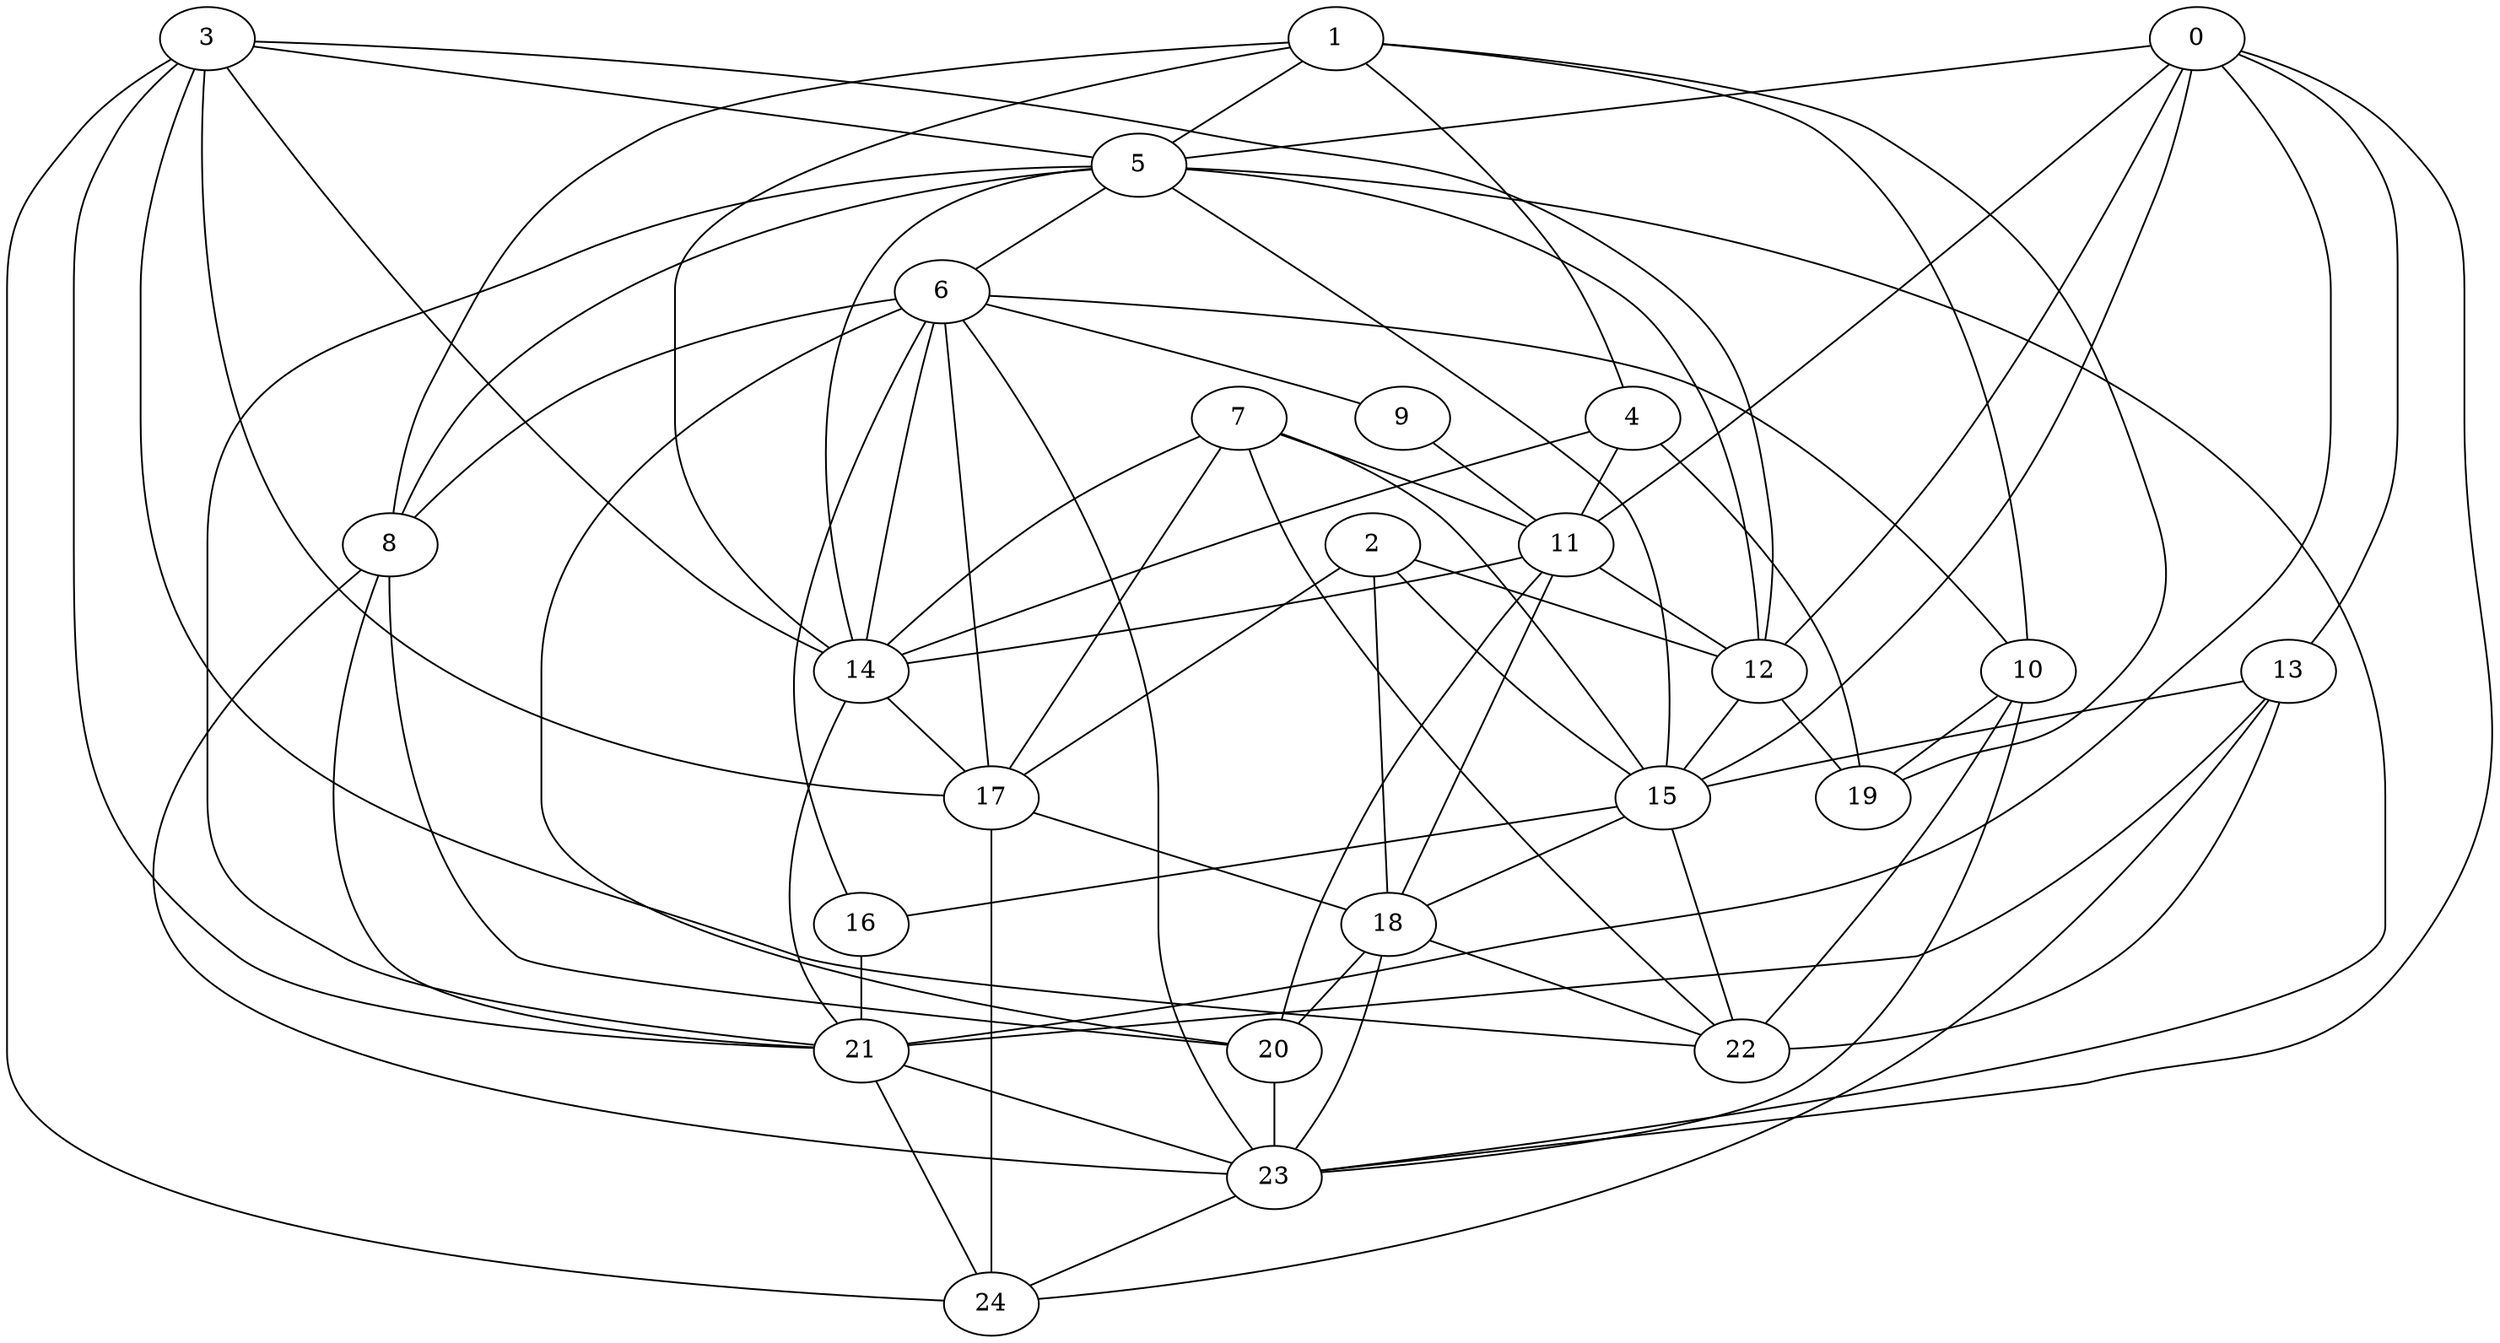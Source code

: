 strict graph "gnp_random_graph(25,0.25)" {
0;
1;
2;
3;
4;
5;
6;
7;
8;
9;
10;
11;
12;
13;
14;
15;
16;
17;
18;
19;
20;
21;
22;
23;
24;
0 -- 5  [is_available=True, prob="0.435378221227"];
0 -- 11  [is_available=True, prob="0.529467266665"];
0 -- 12  [is_available=True, prob="0.268673157209"];
0 -- 13  [is_available=True, prob="1.0"];
0 -- 15  [is_available=True, prob="0.769914423331"];
0 -- 21  [is_available=True, prob="0.867170236369"];
0 -- 23  [is_available=True, prob="0.833833937119"];
1 -- 4  [is_available=True, prob="1.0"];
1 -- 5  [is_available=True, prob="1.0"];
1 -- 8  [is_available=True, prob="0.363970301329"];
1 -- 10  [is_available=True, prob="0.228991269897"];
1 -- 14  [is_available=True, prob="0.453102887927"];
1 -- 19  [is_available=True, prob="0.145644718757"];
2 -- 17  [is_available=True, prob="0.582715007776"];
2 -- 18  [is_available=True, prob="0.407532374294"];
2 -- 12  [is_available=True, prob="0.0248244099158"];
2 -- 15  [is_available=True, prob="1.0"];
3 -- 5  [is_available=True, prob="1.0"];
3 -- 12  [is_available=True, prob="0.22146959479"];
3 -- 14  [is_available=True, prob="0.182319719937"];
3 -- 17  [is_available=True, prob="1.0"];
3 -- 21  [is_available=True, prob="0.877169733031"];
3 -- 22  [is_available=True, prob="1.0"];
3 -- 24  [is_available=True, prob="0.718967332388"];
4 -- 19  [is_available=True, prob="1.0"];
4 -- 11  [is_available=True, prob="0.65737018993"];
4 -- 14  [is_available=True, prob="0.871162077111"];
5 -- 6  [is_available=True, prob="0.469489622164"];
5 -- 8  [is_available=True, prob="0.72884664061"];
5 -- 12  [is_available=True, prob="0.00880686914342"];
5 -- 14  [is_available=True, prob="1.0"];
5 -- 15  [is_available=True, prob="0.914553455973"];
5 -- 21  [is_available=True, prob="1.0"];
5 -- 23  [is_available=True, prob="0.398449019517"];
6 -- 8  [is_available=True, prob="0.309244058207"];
6 -- 9  [is_available=True, prob="0.74806996454"];
6 -- 10  [is_available=True, prob="0.473204840132"];
6 -- 14  [is_available=True, prob="0.0374679954222"];
6 -- 16  [is_available=True, prob="0.711203423489"];
6 -- 17  [is_available=True, prob="1.0"];
6 -- 20  [is_available=True, prob="1.0"];
6 -- 23  [is_available=True, prob="0.339472796433"];
7 -- 17  [is_available=True, prob="0.983260645704"];
7 -- 11  [is_available=True, prob="0.364622836816"];
7 -- 22  [is_available=True, prob="0.227621753119"];
7 -- 14  [is_available=True, prob="1.0"];
7 -- 15  [is_available=True, prob="0.887040114212"];
8 -- 20  [is_available=True, prob="0.872937451274"];
8 -- 21  [is_available=True, prob="0.631550407318"];
8 -- 23  [is_available=True, prob="1.0"];
9 -- 11  [is_available=True, prob="1.0"];
10 -- 19  [is_available=True, prob="0.00528374868774"];
10 -- 22  [is_available=True, prob="1.0"];
10 -- 23  [is_available=True, prob="0.945230878773"];
11 -- 12  [is_available=True, prob="0.646064940151"];
11 -- 14  [is_available=True, prob="0.0432538800011"];
11 -- 18  [is_available=True, prob="0.794774036241"];
11 -- 20  [is_available=True, prob="1.0"];
12 -- 15  [is_available=True, prob="1.0"];
12 -- 19  [is_available=True, prob="1.0"];
13 -- 24  [is_available=True, prob="0.690340373304"];
13 -- 21  [is_available=True, prob="0.968682071411"];
13 -- 22  [is_available=True, prob="0.954250461821"];
13 -- 15  [is_available=True, prob="1.0"];
14 -- 17  [is_available=True, prob="0.634327786642"];
14 -- 21  [is_available=True, prob="0.107200053296"];
15 -- 16  [is_available=True, prob="0.121678043791"];
15 -- 18  [is_available=True, prob="1.0"];
15 -- 22  [is_available=True, prob="0.237012736471"];
16 -- 21  [is_available=True, prob="0.214881758732"];
17 -- 18  [is_available=True, prob="0.150918403217"];
17 -- 24  [is_available=True, prob="1.0"];
18 -- 20  [is_available=True, prob="1.0"];
18 -- 22  [is_available=True, prob="0.563314134968"];
18 -- 23  [is_available=True, prob="1.0"];
20 -- 23  [is_available=True, prob="0.719763628517"];
21 -- 23  [is_available=True, prob="0.370539289355"];
21 -- 24  [is_available=True, prob="0.334716577291"];
23 -- 24  [is_available=True, prob="1.0"];
}
